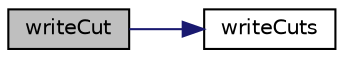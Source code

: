 digraph "writeCut"
{
  bgcolor="transparent";
  edge [fontname="Helvetica",fontsize="10",labelfontname="Helvetica",labelfontsize="10"];
  node [fontname="Helvetica",fontsize="10",shape=record];
  rankdir="LR";
  Node1 [label="writeCut",height=0.2,width=0.4,color="black", fillcolor="grey75", style="filled", fontcolor="black"];
  Node1 -> Node2 [color="midnightblue",fontsize="10",style="solid",fontname="Helvetica"];
  Node2 [label="writeCuts",height=0.2,width=0.4,color="black",URL="$a00622.html#a069d4ca8cbd2445374dad81229c7b237",tooltip="Write cut descriptions to Ostream. "];
}

